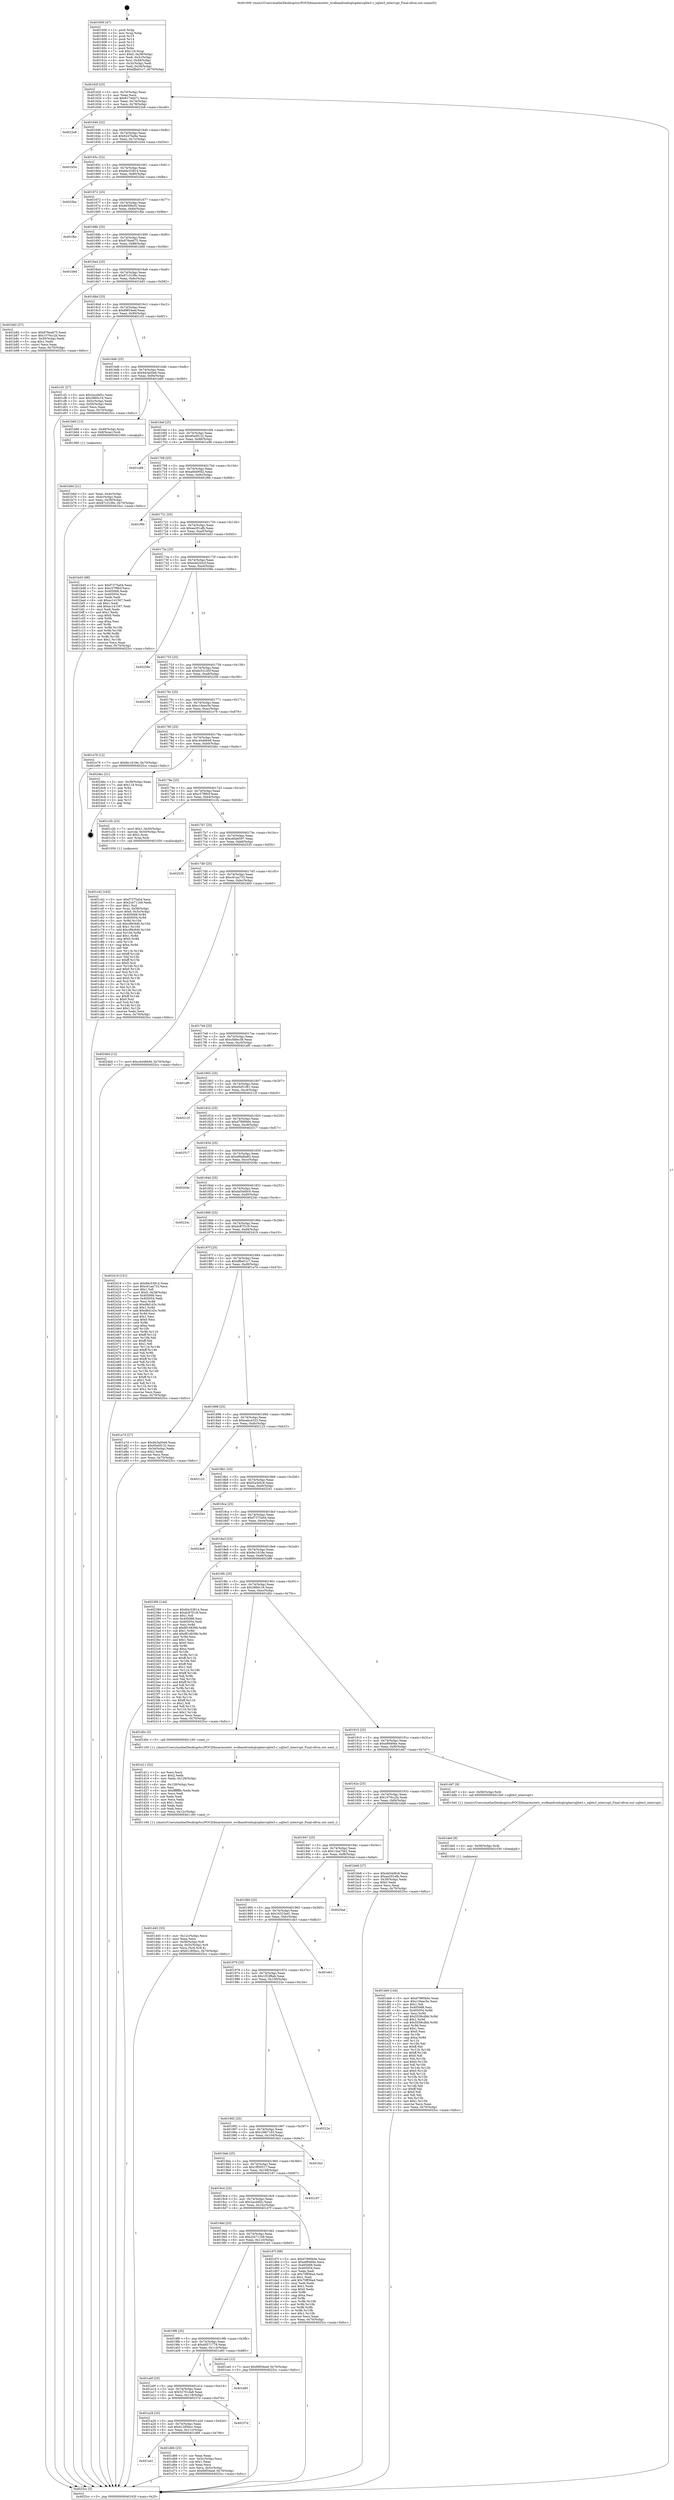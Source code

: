 digraph "0x401600" {
  label = "0x401600 (/mnt/c/Users/mathe/Desktop/tcc/POCII/binaries/extr_wcdbandroidsqlciphersqlite3.c_sqlite3_interrupt_Final-ollvm.out::main(0))"
  labelloc = "t"
  node[shape=record]

  Entry [label="",width=0.3,height=0.3,shape=circle,fillcolor=black,style=filled]
  "0x40162f" [label="{
     0x40162f [23]\l
     | [instrs]\l
     &nbsp;&nbsp;0x40162f \<+3\>: mov -0x70(%rbp),%eax\l
     &nbsp;&nbsp;0x401632 \<+2\>: mov %eax,%ecx\l
     &nbsp;&nbsp;0x401634 \<+6\>: sub $0x8174dd71,%ecx\l
     &nbsp;&nbsp;0x40163a \<+3\>: mov %eax,-0x74(%rbp)\l
     &nbsp;&nbsp;0x40163d \<+3\>: mov %ecx,-0x78(%rbp)\l
     &nbsp;&nbsp;0x401640 \<+6\>: je 00000000004022e8 \<main+0xce8\>\l
  }"]
  "0x4022e8" [label="{
     0x4022e8\l
  }", style=dashed]
  "0x401646" [label="{
     0x401646 [22]\l
     | [instrs]\l
     &nbsp;&nbsp;0x401646 \<+5\>: jmp 000000000040164b \<main+0x4b\>\l
     &nbsp;&nbsp;0x40164b \<+3\>: mov -0x74(%rbp),%eax\l
     &nbsp;&nbsp;0x40164e \<+5\>: sub $0x8247be6e,%eax\l
     &nbsp;&nbsp;0x401653 \<+3\>: mov %eax,-0x7c(%rbp)\l
     &nbsp;&nbsp;0x401656 \<+6\>: je 0000000000401b54 \<main+0x554\>\l
  }"]
  Exit [label="",width=0.3,height=0.3,shape=circle,fillcolor=black,style=filled,peripheries=2]
  "0x401b54" [label="{
     0x401b54\l
  }", style=dashed]
  "0x40165c" [label="{
     0x40165c [22]\l
     | [instrs]\l
     &nbsp;&nbsp;0x40165c \<+5\>: jmp 0000000000401661 \<main+0x61\>\l
     &nbsp;&nbsp;0x401661 \<+3\>: mov -0x74(%rbp),%eax\l
     &nbsp;&nbsp;0x401664 \<+5\>: sub $0x84c53814,%eax\l
     &nbsp;&nbsp;0x401669 \<+3\>: mov %eax,-0x80(%rbp)\l
     &nbsp;&nbsp;0x40166c \<+6\>: je 00000000004025be \<main+0xfbe\>\l
  }"]
  "0x401de9" [label="{
     0x401de9 [144]\l
     | [instrs]\l
     &nbsp;&nbsp;0x401de9 \<+5\>: mov $0xd7890b0e,%eax\l
     &nbsp;&nbsp;0x401dee \<+5\>: mov $0xc19eec5e,%ecx\l
     &nbsp;&nbsp;0x401df3 \<+2\>: mov $0x1,%dl\l
     &nbsp;&nbsp;0x401df5 \<+7\>: mov 0x405068,%esi\l
     &nbsp;&nbsp;0x401dfc \<+8\>: mov 0x405054,%r8d\l
     &nbsp;&nbsp;0x401e04 \<+3\>: mov %esi,%r9d\l
     &nbsp;&nbsp;0x401e07 \<+7\>: add $0x5558cdbb,%r9d\l
     &nbsp;&nbsp;0x401e0e \<+4\>: sub $0x1,%r9d\l
     &nbsp;&nbsp;0x401e12 \<+7\>: sub $0x5558cdbb,%r9d\l
     &nbsp;&nbsp;0x401e19 \<+4\>: imul %r9d,%esi\l
     &nbsp;&nbsp;0x401e1d \<+3\>: and $0x1,%esi\l
     &nbsp;&nbsp;0x401e20 \<+3\>: cmp $0x0,%esi\l
     &nbsp;&nbsp;0x401e23 \<+4\>: sete %r10b\l
     &nbsp;&nbsp;0x401e27 \<+4\>: cmp $0xa,%r8d\l
     &nbsp;&nbsp;0x401e2b \<+4\>: setl %r11b\l
     &nbsp;&nbsp;0x401e2f \<+3\>: mov %r10b,%bl\l
     &nbsp;&nbsp;0x401e32 \<+3\>: xor $0xff,%bl\l
     &nbsp;&nbsp;0x401e35 \<+3\>: mov %r11b,%r14b\l
     &nbsp;&nbsp;0x401e38 \<+4\>: xor $0xff,%r14b\l
     &nbsp;&nbsp;0x401e3c \<+3\>: xor $0x0,%dl\l
     &nbsp;&nbsp;0x401e3f \<+3\>: mov %bl,%r15b\l
     &nbsp;&nbsp;0x401e42 \<+4\>: and $0x0,%r15b\l
     &nbsp;&nbsp;0x401e46 \<+3\>: and %dl,%r10b\l
     &nbsp;&nbsp;0x401e49 \<+3\>: mov %r14b,%r12b\l
     &nbsp;&nbsp;0x401e4c \<+4\>: and $0x0,%r12b\l
     &nbsp;&nbsp;0x401e50 \<+3\>: and %dl,%r11b\l
     &nbsp;&nbsp;0x401e53 \<+3\>: or %r10b,%r15b\l
     &nbsp;&nbsp;0x401e56 \<+3\>: or %r11b,%r12b\l
     &nbsp;&nbsp;0x401e59 \<+3\>: xor %r12b,%r15b\l
     &nbsp;&nbsp;0x401e5c \<+3\>: or %r14b,%bl\l
     &nbsp;&nbsp;0x401e5f \<+3\>: xor $0xff,%bl\l
     &nbsp;&nbsp;0x401e62 \<+3\>: or $0x0,%dl\l
     &nbsp;&nbsp;0x401e65 \<+2\>: and %dl,%bl\l
     &nbsp;&nbsp;0x401e67 \<+3\>: or %bl,%r15b\l
     &nbsp;&nbsp;0x401e6a \<+4\>: test $0x1,%r15b\l
     &nbsp;&nbsp;0x401e6e \<+3\>: cmovne %ecx,%eax\l
     &nbsp;&nbsp;0x401e71 \<+3\>: mov %eax,-0x70(%rbp)\l
     &nbsp;&nbsp;0x401e74 \<+5\>: jmp 00000000004025cc \<main+0xfcc\>\l
  }"]
  "0x4025be" [label="{
     0x4025be\l
  }", style=dashed]
  "0x401672" [label="{
     0x401672 [25]\l
     | [instrs]\l
     &nbsp;&nbsp;0x401672 \<+5\>: jmp 0000000000401677 \<main+0x77\>\l
     &nbsp;&nbsp;0x401677 \<+3\>: mov -0x74(%rbp),%eax\l
     &nbsp;&nbsp;0x40167a \<+5\>: sub $0x8659bcf2,%eax\l
     &nbsp;&nbsp;0x40167f \<+6\>: mov %eax,-0x84(%rbp)\l
     &nbsp;&nbsp;0x401685 \<+6\>: je 0000000000401fbe \<main+0x9be\>\l
  }"]
  "0x401de0" [label="{
     0x401de0 [9]\l
     | [instrs]\l
     &nbsp;&nbsp;0x401de0 \<+4\>: mov -0x58(%rbp),%rdi\l
     &nbsp;&nbsp;0x401de4 \<+5\>: call 0000000000401030 \<free@plt\>\l
     | [calls]\l
     &nbsp;&nbsp;0x401030 \{1\} (unknown)\l
  }"]
  "0x401fbe" [label="{
     0x401fbe\l
  }", style=dashed]
  "0x40168b" [label="{
     0x40168b [25]\l
     | [instrs]\l
     &nbsp;&nbsp;0x40168b \<+5\>: jmp 0000000000401690 \<main+0x90\>\l
     &nbsp;&nbsp;0x401690 \<+3\>: mov -0x74(%rbp),%eax\l
     &nbsp;&nbsp;0x401693 \<+5\>: sub $0x876ea675,%eax\l
     &nbsp;&nbsp;0x401698 \<+6\>: mov %eax,-0x88(%rbp)\l
     &nbsp;&nbsp;0x40169e \<+6\>: je 0000000000401b9d \<main+0x59d\>\l
  }"]
  "0x401a41" [label="{
     0x401a41\l
  }", style=dashed]
  "0x401b9d" [label="{
     0x401b9d\l
  }", style=dashed]
  "0x4016a4" [label="{
     0x4016a4 [25]\l
     | [instrs]\l
     &nbsp;&nbsp;0x4016a4 \<+5\>: jmp 00000000004016a9 \<main+0xa9\>\l
     &nbsp;&nbsp;0x4016a9 \<+3\>: mov -0x74(%rbp),%eax\l
     &nbsp;&nbsp;0x4016ac \<+5\>: sub $0x87c3109c,%eax\l
     &nbsp;&nbsp;0x4016b1 \<+6\>: mov %eax,-0x8c(%rbp)\l
     &nbsp;&nbsp;0x4016b7 \<+6\>: je 0000000000401b82 \<main+0x582\>\l
  }"]
  "0x401d66" [label="{
     0x401d66 [25]\l
     | [instrs]\l
     &nbsp;&nbsp;0x401d66 \<+2\>: xor %eax,%eax\l
     &nbsp;&nbsp;0x401d68 \<+3\>: mov -0x5c(%rbp),%ecx\l
     &nbsp;&nbsp;0x401d6b \<+3\>: sub $0x1,%eax\l
     &nbsp;&nbsp;0x401d6e \<+2\>: sub %eax,%ecx\l
     &nbsp;&nbsp;0x401d70 \<+3\>: mov %ecx,-0x5c(%rbp)\l
     &nbsp;&nbsp;0x401d73 \<+7\>: movl $0x89f34eef,-0x70(%rbp)\l
     &nbsp;&nbsp;0x401d7a \<+5\>: jmp 00000000004025cc \<main+0xfcc\>\l
  }"]
  "0x401b82" [label="{
     0x401b82 [27]\l
     | [instrs]\l
     &nbsp;&nbsp;0x401b82 \<+5\>: mov $0x876ea675,%eax\l
     &nbsp;&nbsp;0x401b87 \<+5\>: mov $0x1076cc2b,%ecx\l
     &nbsp;&nbsp;0x401b8c \<+3\>: mov -0x30(%rbp),%edx\l
     &nbsp;&nbsp;0x401b8f \<+3\>: cmp $0x1,%edx\l
     &nbsp;&nbsp;0x401b92 \<+3\>: cmovl %ecx,%eax\l
     &nbsp;&nbsp;0x401b95 \<+3\>: mov %eax,-0x70(%rbp)\l
     &nbsp;&nbsp;0x401b98 \<+5\>: jmp 00000000004025cc \<main+0xfcc\>\l
  }"]
  "0x4016bd" [label="{
     0x4016bd [25]\l
     | [instrs]\l
     &nbsp;&nbsp;0x4016bd \<+5\>: jmp 00000000004016c2 \<main+0xc2\>\l
     &nbsp;&nbsp;0x4016c2 \<+3\>: mov -0x74(%rbp),%eax\l
     &nbsp;&nbsp;0x4016c5 \<+5\>: sub $0x89f34eef,%eax\l
     &nbsp;&nbsp;0x4016ca \<+6\>: mov %eax,-0x90(%rbp)\l
     &nbsp;&nbsp;0x4016d0 \<+6\>: je 0000000000401cf1 \<main+0x6f1\>\l
  }"]
  "0x401a28" [label="{
     0x401a28 [25]\l
     | [instrs]\l
     &nbsp;&nbsp;0x401a28 \<+5\>: jmp 0000000000401a2d \<main+0x42d\>\l
     &nbsp;&nbsp;0x401a2d \<+3\>: mov -0x74(%rbp),%eax\l
     &nbsp;&nbsp;0x401a30 \<+5\>: sub $0x61285bcc,%eax\l
     &nbsp;&nbsp;0x401a35 \<+6\>: mov %eax,-0x11c(%rbp)\l
     &nbsp;&nbsp;0x401a3b \<+6\>: je 0000000000401d66 \<main+0x766\>\l
  }"]
  "0x401cf1" [label="{
     0x401cf1 [27]\l
     | [instrs]\l
     &nbsp;&nbsp;0x401cf1 \<+5\>: mov $0x2acd4f2c,%eax\l
     &nbsp;&nbsp;0x401cf6 \<+5\>: mov $0x3860c16,%ecx\l
     &nbsp;&nbsp;0x401cfb \<+3\>: mov -0x5c(%rbp),%edx\l
     &nbsp;&nbsp;0x401cfe \<+3\>: cmp -0x50(%rbp),%edx\l
     &nbsp;&nbsp;0x401d01 \<+3\>: cmovl %ecx,%eax\l
     &nbsp;&nbsp;0x401d04 \<+3\>: mov %eax,-0x70(%rbp)\l
     &nbsp;&nbsp;0x401d07 \<+5\>: jmp 00000000004025cc \<main+0xfcc\>\l
  }"]
  "0x4016d6" [label="{
     0x4016d6 [25]\l
     | [instrs]\l
     &nbsp;&nbsp;0x4016d6 \<+5\>: jmp 00000000004016db \<main+0xdb\>\l
     &nbsp;&nbsp;0x4016db \<+3\>: mov -0x74(%rbp),%eax\l
     &nbsp;&nbsp;0x4016de \<+5\>: sub $0x943a00e8,%eax\l
     &nbsp;&nbsp;0x4016e3 \<+6\>: mov %eax,-0x94(%rbp)\l
     &nbsp;&nbsp;0x4016e9 \<+6\>: je 0000000000401b60 \<main+0x560\>\l
  }"]
  "0x40237d" [label="{
     0x40237d\l
  }", style=dashed]
  "0x401b60" [label="{
     0x401b60 [13]\l
     | [instrs]\l
     &nbsp;&nbsp;0x401b60 \<+4\>: mov -0x48(%rbp),%rax\l
     &nbsp;&nbsp;0x401b64 \<+4\>: mov 0x8(%rax),%rdi\l
     &nbsp;&nbsp;0x401b68 \<+5\>: call 0000000000401060 \<atoi@plt\>\l
     | [calls]\l
     &nbsp;&nbsp;0x401060 \{1\} (unknown)\l
  }"]
  "0x4016ef" [label="{
     0x4016ef [25]\l
     | [instrs]\l
     &nbsp;&nbsp;0x4016ef \<+5\>: jmp 00000000004016f4 \<main+0xf4\>\l
     &nbsp;&nbsp;0x4016f4 \<+3\>: mov -0x74(%rbp),%eax\l
     &nbsp;&nbsp;0x4016f7 \<+5\>: sub $0x95e0f132,%eax\l
     &nbsp;&nbsp;0x4016fc \<+6\>: mov %eax,-0x98(%rbp)\l
     &nbsp;&nbsp;0x401702 \<+6\>: je 0000000000401a98 \<main+0x498\>\l
  }"]
  "0x401a0f" [label="{
     0x401a0f [25]\l
     | [instrs]\l
     &nbsp;&nbsp;0x401a0f \<+5\>: jmp 0000000000401a14 \<main+0x414\>\l
     &nbsp;&nbsp;0x401a14 \<+3\>: mov -0x74(%rbp),%eax\l
     &nbsp;&nbsp;0x401a17 \<+5\>: sub $0x52701da8,%eax\l
     &nbsp;&nbsp;0x401a1c \<+6\>: mov %eax,-0x118(%rbp)\l
     &nbsp;&nbsp;0x401a22 \<+6\>: je 000000000040237d \<main+0xd7d\>\l
  }"]
  "0x401a98" [label="{
     0x401a98\l
  }", style=dashed]
  "0x401708" [label="{
     0x401708 [25]\l
     | [instrs]\l
     &nbsp;&nbsp;0x401708 \<+5\>: jmp 000000000040170d \<main+0x10d\>\l
     &nbsp;&nbsp;0x40170d \<+3\>: mov -0x74(%rbp),%eax\l
     &nbsp;&nbsp;0x401710 \<+5\>: sub $0xa9d495f2,%eax\l
     &nbsp;&nbsp;0x401715 \<+6\>: mov %eax,-0x9c(%rbp)\l
     &nbsp;&nbsp;0x40171b \<+6\>: je 0000000000401f0b \<main+0x90b\>\l
  }"]
  "0x401e85" [label="{
     0x401e85\l
  }", style=dashed]
  "0x401f0b" [label="{
     0x401f0b\l
  }", style=dashed]
  "0x401721" [label="{
     0x401721 [25]\l
     | [instrs]\l
     &nbsp;&nbsp;0x401721 \<+5\>: jmp 0000000000401726 \<main+0x126\>\l
     &nbsp;&nbsp;0x401726 \<+3\>: mov -0x74(%rbp),%eax\l
     &nbsp;&nbsp;0x401729 \<+5\>: sub $0xaa291afb,%eax\l
     &nbsp;&nbsp;0x40172e \<+6\>: mov %eax,-0xa0(%rbp)\l
     &nbsp;&nbsp;0x401734 \<+6\>: je 0000000000401bd3 \<main+0x5d3\>\l
  }"]
  "0x401d45" [label="{
     0x401d45 [33]\l
     | [instrs]\l
     &nbsp;&nbsp;0x401d45 \<+6\>: mov -0x12c(%rbp),%ecx\l
     &nbsp;&nbsp;0x401d4b \<+3\>: imul %eax,%ecx\l
     &nbsp;&nbsp;0x401d4e \<+4\>: mov -0x58(%rbp),%r8\l
     &nbsp;&nbsp;0x401d52 \<+4\>: movslq -0x5c(%rbp),%r9\l
     &nbsp;&nbsp;0x401d56 \<+4\>: mov %ecx,(%r8,%r9,4)\l
     &nbsp;&nbsp;0x401d5a \<+7\>: movl $0x61285bcc,-0x70(%rbp)\l
     &nbsp;&nbsp;0x401d61 \<+5\>: jmp 00000000004025cc \<main+0xfcc\>\l
  }"]
  "0x401bd3" [label="{
     0x401bd3 [88]\l
     | [instrs]\l
     &nbsp;&nbsp;0x401bd3 \<+5\>: mov $0xf7375a04,%eax\l
     &nbsp;&nbsp;0x401bd8 \<+5\>: mov $0xc57f9fcf,%ecx\l
     &nbsp;&nbsp;0x401bdd \<+7\>: mov 0x405068,%edx\l
     &nbsp;&nbsp;0x401be4 \<+7\>: mov 0x405054,%esi\l
     &nbsp;&nbsp;0x401beb \<+2\>: mov %edx,%edi\l
     &nbsp;&nbsp;0x401bed \<+6\>: sub $0xec141567,%edi\l
     &nbsp;&nbsp;0x401bf3 \<+3\>: sub $0x1,%edi\l
     &nbsp;&nbsp;0x401bf6 \<+6\>: add $0xec141567,%edi\l
     &nbsp;&nbsp;0x401bfc \<+3\>: imul %edi,%edx\l
     &nbsp;&nbsp;0x401bff \<+3\>: and $0x1,%edx\l
     &nbsp;&nbsp;0x401c02 \<+3\>: cmp $0x0,%edx\l
     &nbsp;&nbsp;0x401c05 \<+4\>: sete %r8b\l
     &nbsp;&nbsp;0x401c09 \<+3\>: cmp $0xa,%esi\l
     &nbsp;&nbsp;0x401c0c \<+4\>: setl %r9b\l
     &nbsp;&nbsp;0x401c10 \<+3\>: mov %r8b,%r10b\l
     &nbsp;&nbsp;0x401c13 \<+3\>: and %r9b,%r10b\l
     &nbsp;&nbsp;0x401c16 \<+3\>: xor %r9b,%r8b\l
     &nbsp;&nbsp;0x401c19 \<+3\>: or %r8b,%r10b\l
     &nbsp;&nbsp;0x401c1c \<+4\>: test $0x1,%r10b\l
     &nbsp;&nbsp;0x401c20 \<+3\>: cmovne %ecx,%eax\l
     &nbsp;&nbsp;0x401c23 \<+3\>: mov %eax,-0x70(%rbp)\l
     &nbsp;&nbsp;0x401c26 \<+5\>: jmp 00000000004025cc \<main+0xfcc\>\l
  }"]
  "0x40173a" [label="{
     0x40173a [25]\l
     | [instrs]\l
     &nbsp;&nbsp;0x40173a \<+5\>: jmp 000000000040173f \<main+0x13f\>\l
     &nbsp;&nbsp;0x40173f \<+3\>: mov -0x74(%rbp),%eax\l
     &nbsp;&nbsp;0x401742 \<+5\>: sub $0xb4d2d2cf,%eax\l
     &nbsp;&nbsp;0x401747 \<+6\>: mov %eax,-0xa4(%rbp)\l
     &nbsp;&nbsp;0x40174d \<+6\>: je 000000000040258e \<main+0xf8e\>\l
  }"]
  "0x401d11" [label="{
     0x401d11 [52]\l
     | [instrs]\l
     &nbsp;&nbsp;0x401d11 \<+2\>: xor %ecx,%ecx\l
     &nbsp;&nbsp;0x401d13 \<+5\>: mov $0x2,%edx\l
     &nbsp;&nbsp;0x401d18 \<+6\>: mov %edx,-0x128(%rbp)\l
     &nbsp;&nbsp;0x401d1e \<+1\>: cltd\l
     &nbsp;&nbsp;0x401d1f \<+6\>: mov -0x128(%rbp),%esi\l
     &nbsp;&nbsp;0x401d25 \<+2\>: idiv %esi\l
     &nbsp;&nbsp;0x401d27 \<+6\>: imul $0xfffffffe,%edx,%edx\l
     &nbsp;&nbsp;0x401d2d \<+2\>: mov %ecx,%edi\l
     &nbsp;&nbsp;0x401d2f \<+2\>: sub %edx,%edi\l
     &nbsp;&nbsp;0x401d31 \<+2\>: mov %ecx,%edx\l
     &nbsp;&nbsp;0x401d33 \<+3\>: sub $0x1,%edx\l
     &nbsp;&nbsp;0x401d36 \<+2\>: add %edx,%edi\l
     &nbsp;&nbsp;0x401d38 \<+2\>: sub %edi,%ecx\l
     &nbsp;&nbsp;0x401d3a \<+6\>: mov %ecx,-0x12c(%rbp)\l
     &nbsp;&nbsp;0x401d40 \<+5\>: call 0000000000401160 \<next_i\>\l
     | [calls]\l
     &nbsp;&nbsp;0x401160 \{1\} (/mnt/c/Users/mathe/Desktop/tcc/POCII/binaries/extr_wcdbandroidsqlciphersqlite3.c_sqlite3_interrupt_Final-ollvm.out::next_i)\l
  }"]
  "0x40258e" [label="{
     0x40258e\l
  }", style=dashed]
  "0x401753" [label="{
     0x401753 [25]\l
     | [instrs]\l
     &nbsp;&nbsp;0x401753 \<+5\>: jmp 0000000000401758 \<main+0x158\>\l
     &nbsp;&nbsp;0x401758 \<+3\>: mov -0x74(%rbp),%eax\l
     &nbsp;&nbsp;0x40175b \<+5\>: sub $0xbc53145f,%eax\l
     &nbsp;&nbsp;0x401760 \<+6\>: mov %eax,-0xa8(%rbp)\l
     &nbsp;&nbsp;0x401766 \<+6\>: je 0000000000402258 \<main+0xc58\>\l
  }"]
  "0x4019f6" [label="{
     0x4019f6 [25]\l
     | [instrs]\l
     &nbsp;&nbsp;0x4019f6 \<+5\>: jmp 00000000004019fb \<main+0x3fb\>\l
     &nbsp;&nbsp;0x4019fb \<+3\>: mov -0x74(%rbp),%eax\l
     &nbsp;&nbsp;0x4019fe \<+5\>: sub $0x49571778,%eax\l
     &nbsp;&nbsp;0x401a03 \<+6\>: mov %eax,-0x114(%rbp)\l
     &nbsp;&nbsp;0x401a09 \<+6\>: je 0000000000401e85 \<main+0x885\>\l
  }"]
  "0x402258" [label="{
     0x402258\l
  }", style=dashed]
  "0x40176c" [label="{
     0x40176c [25]\l
     | [instrs]\l
     &nbsp;&nbsp;0x40176c \<+5\>: jmp 0000000000401771 \<main+0x171\>\l
     &nbsp;&nbsp;0x401771 \<+3\>: mov -0x74(%rbp),%eax\l
     &nbsp;&nbsp;0x401774 \<+5\>: sub $0xc19eec5e,%eax\l
     &nbsp;&nbsp;0x401779 \<+6\>: mov %eax,-0xac(%rbp)\l
     &nbsp;&nbsp;0x40177f \<+6\>: je 0000000000401e79 \<main+0x879\>\l
  }"]
  "0x401ce5" [label="{
     0x401ce5 [12]\l
     | [instrs]\l
     &nbsp;&nbsp;0x401ce5 \<+7\>: movl $0x89f34eef,-0x70(%rbp)\l
     &nbsp;&nbsp;0x401cec \<+5\>: jmp 00000000004025cc \<main+0xfcc\>\l
  }"]
  "0x401e79" [label="{
     0x401e79 [12]\l
     | [instrs]\l
     &nbsp;&nbsp;0x401e79 \<+7\>: movl $0xfec1618e,-0x70(%rbp)\l
     &nbsp;&nbsp;0x401e80 \<+5\>: jmp 00000000004025cc \<main+0xfcc\>\l
  }"]
  "0x401785" [label="{
     0x401785 [25]\l
     | [instrs]\l
     &nbsp;&nbsp;0x401785 \<+5\>: jmp 000000000040178a \<main+0x18a\>\l
     &nbsp;&nbsp;0x40178a \<+3\>: mov -0x74(%rbp),%eax\l
     &nbsp;&nbsp;0x40178d \<+5\>: sub $0xc4446646,%eax\l
     &nbsp;&nbsp;0x401792 \<+6\>: mov %eax,-0xb0(%rbp)\l
     &nbsp;&nbsp;0x401798 \<+6\>: je 00000000004024bc \<main+0xebc\>\l
  }"]
  "0x4019dd" [label="{
     0x4019dd [25]\l
     | [instrs]\l
     &nbsp;&nbsp;0x4019dd \<+5\>: jmp 00000000004019e2 \<main+0x3e2\>\l
     &nbsp;&nbsp;0x4019e2 \<+3\>: mov -0x74(%rbp),%eax\l
     &nbsp;&nbsp;0x4019e5 \<+5\>: sub $0x2cb711b9,%eax\l
     &nbsp;&nbsp;0x4019ea \<+6\>: mov %eax,-0x110(%rbp)\l
     &nbsp;&nbsp;0x4019f0 \<+6\>: je 0000000000401ce5 \<main+0x6e5\>\l
  }"]
  "0x4024bc" [label="{
     0x4024bc [21]\l
     | [instrs]\l
     &nbsp;&nbsp;0x4024bc \<+3\>: mov -0x38(%rbp),%eax\l
     &nbsp;&nbsp;0x4024bf \<+7\>: add $0x118,%rsp\l
     &nbsp;&nbsp;0x4024c6 \<+1\>: pop %rbx\l
     &nbsp;&nbsp;0x4024c7 \<+2\>: pop %r12\l
     &nbsp;&nbsp;0x4024c9 \<+2\>: pop %r13\l
     &nbsp;&nbsp;0x4024cb \<+2\>: pop %r14\l
     &nbsp;&nbsp;0x4024cd \<+2\>: pop %r15\l
     &nbsp;&nbsp;0x4024cf \<+1\>: pop %rbp\l
     &nbsp;&nbsp;0x4024d0 \<+1\>: ret\l
  }"]
  "0x40179e" [label="{
     0x40179e [25]\l
     | [instrs]\l
     &nbsp;&nbsp;0x40179e \<+5\>: jmp 00000000004017a3 \<main+0x1a3\>\l
     &nbsp;&nbsp;0x4017a3 \<+3\>: mov -0x74(%rbp),%eax\l
     &nbsp;&nbsp;0x4017a6 \<+5\>: sub $0xc57f9fcf,%eax\l
     &nbsp;&nbsp;0x4017ab \<+6\>: mov %eax,-0xb4(%rbp)\l
     &nbsp;&nbsp;0x4017b1 \<+6\>: je 0000000000401c2b \<main+0x62b\>\l
  }"]
  "0x401d7f" [label="{
     0x401d7f [88]\l
     | [instrs]\l
     &nbsp;&nbsp;0x401d7f \<+5\>: mov $0xd7890b0e,%eax\l
     &nbsp;&nbsp;0x401d84 \<+5\>: mov $0xe89466e,%ecx\l
     &nbsp;&nbsp;0x401d89 \<+7\>: mov 0x405068,%edx\l
     &nbsp;&nbsp;0x401d90 \<+7\>: mov 0x405054,%esi\l
     &nbsp;&nbsp;0x401d97 \<+2\>: mov %edx,%edi\l
     &nbsp;&nbsp;0x401d99 \<+6\>: sub $0x70ff36a4,%edi\l
     &nbsp;&nbsp;0x401d9f \<+3\>: sub $0x1,%edi\l
     &nbsp;&nbsp;0x401da2 \<+6\>: add $0x70ff36a4,%edi\l
     &nbsp;&nbsp;0x401da8 \<+3\>: imul %edi,%edx\l
     &nbsp;&nbsp;0x401dab \<+3\>: and $0x1,%edx\l
     &nbsp;&nbsp;0x401dae \<+3\>: cmp $0x0,%edx\l
     &nbsp;&nbsp;0x401db1 \<+4\>: sete %r8b\l
     &nbsp;&nbsp;0x401db5 \<+3\>: cmp $0xa,%esi\l
     &nbsp;&nbsp;0x401db8 \<+4\>: setl %r9b\l
     &nbsp;&nbsp;0x401dbc \<+3\>: mov %r8b,%r10b\l
     &nbsp;&nbsp;0x401dbf \<+3\>: and %r9b,%r10b\l
     &nbsp;&nbsp;0x401dc2 \<+3\>: xor %r9b,%r8b\l
     &nbsp;&nbsp;0x401dc5 \<+3\>: or %r8b,%r10b\l
     &nbsp;&nbsp;0x401dc8 \<+4\>: test $0x1,%r10b\l
     &nbsp;&nbsp;0x401dcc \<+3\>: cmovne %ecx,%eax\l
     &nbsp;&nbsp;0x401dcf \<+3\>: mov %eax,-0x70(%rbp)\l
     &nbsp;&nbsp;0x401dd2 \<+5\>: jmp 00000000004025cc \<main+0xfcc\>\l
  }"]
  "0x401c2b" [label="{
     0x401c2b [23]\l
     | [instrs]\l
     &nbsp;&nbsp;0x401c2b \<+7\>: movl $0x1,-0x50(%rbp)\l
     &nbsp;&nbsp;0x401c32 \<+4\>: movslq -0x50(%rbp),%rax\l
     &nbsp;&nbsp;0x401c36 \<+4\>: shl $0x2,%rax\l
     &nbsp;&nbsp;0x401c3a \<+3\>: mov %rax,%rdi\l
     &nbsp;&nbsp;0x401c3d \<+5\>: call 0000000000401050 \<malloc@plt\>\l
     | [calls]\l
     &nbsp;&nbsp;0x401050 \{1\} (unknown)\l
  }"]
  "0x4017b7" [label="{
     0x4017b7 [25]\l
     | [instrs]\l
     &nbsp;&nbsp;0x4017b7 \<+5\>: jmp 00000000004017bc \<main+0x1bc\>\l
     &nbsp;&nbsp;0x4017bc \<+3\>: mov -0x74(%rbp),%eax\l
     &nbsp;&nbsp;0x4017bf \<+5\>: sub $0xc60a6597,%eax\l
     &nbsp;&nbsp;0x4017c4 \<+6\>: mov %eax,-0xb8(%rbp)\l
     &nbsp;&nbsp;0x4017ca \<+6\>: je 0000000000402535 \<main+0xf35\>\l
  }"]
  "0x4019c4" [label="{
     0x4019c4 [25]\l
     | [instrs]\l
     &nbsp;&nbsp;0x4019c4 \<+5\>: jmp 00000000004019c9 \<main+0x3c9\>\l
     &nbsp;&nbsp;0x4019c9 \<+3\>: mov -0x74(%rbp),%eax\l
     &nbsp;&nbsp;0x4019cc \<+5\>: sub $0x2acd4f2c,%eax\l
     &nbsp;&nbsp;0x4019d1 \<+6\>: mov %eax,-0x10c(%rbp)\l
     &nbsp;&nbsp;0x4019d7 \<+6\>: je 0000000000401d7f \<main+0x77f\>\l
  }"]
  "0x402535" [label="{
     0x402535\l
  }", style=dashed]
  "0x4017d0" [label="{
     0x4017d0 [25]\l
     | [instrs]\l
     &nbsp;&nbsp;0x4017d0 \<+5\>: jmp 00000000004017d5 \<main+0x1d5\>\l
     &nbsp;&nbsp;0x4017d5 \<+3\>: mov -0x74(%rbp),%eax\l
     &nbsp;&nbsp;0x4017d8 \<+5\>: sub $0xc61aa733,%eax\l
     &nbsp;&nbsp;0x4017dd \<+6\>: mov %eax,-0xbc(%rbp)\l
     &nbsp;&nbsp;0x4017e3 \<+6\>: je 00000000004024b0 \<main+0xeb0\>\l
  }"]
  "0x402187" [label="{
     0x402187\l
  }", style=dashed]
  "0x4024b0" [label="{
     0x4024b0 [12]\l
     | [instrs]\l
     &nbsp;&nbsp;0x4024b0 \<+7\>: movl $0xc4446646,-0x70(%rbp)\l
     &nbsp;&nbsp;0x4024b7 \<+5\>: jmp 00000000004025cc \<main+0xfcc\>\l
  }"]
  "0x4017e9" [label="{
     0x4017e9 [25]\l
     | [instrs]\l
     &nbsp;&nbsp;0x4017e9 \<+5\>: jmp 00000000004017ee \<main+0x1ee\>\l
     &nbsp;&nbsp;0x4017ee \<+3\>: mov -0x74(%rbp),%eax\l
     &nbsp;&nbsp;0x4017f1 \<+5\>: sub $0xcf48ec38,%eax\l
     &nbsp;&nbsp;0x4017f6 \<+6\>: mov %eax,-0xc0(%rbp)\l
     &nbsp;&nbsp;0x4017fc \<+6\>: je 0000000000401af0 \<main+0x4f0\>\l
  }"]
  "0x4019ab" [label="{
     0x4019ab [25]\l
     | [instrs]\l
     &nbsp;&nbsp;0x4019ab \<+5\>: jmp 00000000004019b0 \<main+0x3b0\>\l
     &nbsp;&nbsp;0x4019b0 \<+3\>: mov -0x74(%rbp),%eax\l
     &nbsp;&nbsp;0x4019b3 \<+5\>: sub $0x1ff30517,%eax\l
     &nbsp;&nbsp;0x4019b8 \<+6\>: mov %eax,-0x108(%rbp)\l
     &nbsp;&nbsp;0x4019be \<+6\>: je 0000000000402187 \<main+0xb87\>\l
  }"]
  "0x401af0" [label="{
     0x401af0\l
  }", style=dashed]
  "0x401802" [label="{
     0x401802 [25]\l
     | [instrs]\l
     &nbsp;&nbsp;0x401802 \<+5\>: jmp 0000000000401807 \<main+0x207\>\l
     &nbsp;&nbsp;0x401807 \<+3\>: mov -0x74(%rbp),%eax\l
     &nbsp;&nbsp;0x40180a \<+5\>: sub $0xd5d51f81,%eax\l
     &nbsp;&nbsp;0x40180f \<+6\>: mov %eax,-0xc4(%rbp)\l
     &nbsp;&nbsp;0x401815 \<+6\>: je 000000000040212f \<main+0xb2f\>\l
  }"]
  "0x401fa3" [label="{
     0x401fa3\l
  }", style=dashed]
  "0x40212f" [label="{
     0x40212f\l
  }", style=dashed]
  "0x40181b" [label="{
     0x40181b [25]\l
     | [instrs]\l
     &nbsp;&nbsp;0x40181b \<+5\>: jmp 0000000000401820 \<main+0x220\>\l
     &nbsp;&nbsp;0x401820 \<+3\>: mov -0x74(%rbp),%eax\l
     &nbsp;&nbsp;0x401823 \<+5\>: sub $0xd7890b0e,%eax\l
     &nbsp;&nbsp;0x401828 \<+6\>: mov %eax,-0xc8(%rbp)\l
     &nbsp;&nbsp;0x40182e \<+6\>: je 0000000000402517 \<main+0xf17\>\l
  }"]
  "0x401992" [label="{
     0x401992 [25]\l
     | [instrs]\l
     &nbsp;&nbsp;0x401992 \<+5\>: jmp 0000000000401997 \<main+0x397\>\l
     &nbsp;&nbsp;0x401997 \<+3\>: mov -0x74(%rbp),%eax\l
     &nbsp;&nbsp;0x40199a \<+5\>: sub $0x1fd67163,%eax\l
     &nbsp;&nbsp;0x40199f \<+6\>: mov %eax,-0x104(%rbp)\l
     &nbsp;&nbsp;0x4019a5 \<+6\>: je 0000000000401fa3 \<main+0x9a3\>\l
  }"]
  "0x402517" [label="{
     0x402517\l
  }", style=dashed]
  "0x401834" [label="{
     0x401834 [25]\l
     | [instrs]\l
     &nbsp;&nbsp;0x401834 \<+5\>: jmp 0000000000401839 \<main+0x239\>\l
     &nbsp;&nbsp;0x401839 \<+3\>: mov -0x74(%rbp),%eax\l
     &nbsp;&nbsp;0x40183c \<+5\>: sub $0xd94dbe83,%eax\l
     &nbsp;&nbsp;0x401841 \<+6\>: mov %eax,-0xcc(%rbp)\l
     &nbsp;&nbsp;0x401847 \<+6\>: je 000000000040204e \<main+0xa4e\>\l
  }"]
  "0x40222e" [label="{
     0x40222e\l
  }", style=dashed]
  "0x40204e" [label="{
     0x40204e\l
  }", style=dashed]
  "0x40184d" [label="{
     0x40184d [25]\l
     | [instrs]\l
     &nbsp;&nbsp;0x40184d \<+5\>: jmp 0000000000401852 \<main+0x252\>\l
     &nbsp;&nbsp;0x401852 \<+3\>: mov -0x74(%rbp),%eax\l
     &nbsp;&nbsp;0x401855 \<+5\>: sub $0xda54d0c9,%eax\l
     &nbsp;&nbsp;0x40185a \<+6\>: mov %eax,-0xd0(%rbp)\l
     &nbsp;&nbsp;0x401860 \<+6\>: je 000000000040224c \<main+0xc4c\>\l
  }"]
  "0x401979" [label="{
     0x401979 [25]\l
     | [instrs]\l
     &nbsp;&nbsp;0x401979 \<+5\>: jmp 000000000040197e \<main+0x37e\>\l
     &nbsp;&nbsp;0x40197e \<+3\>: mov -0x74(%rbp),%eax\l
     &nbsp;&nbsp;0x401981 \<+5\>: sub $0x1f23f6ab,%eax\l
     &nbsp;&nbsp;0x401986 \<+6\>: mov %eax,-0x100(%rbp)\l
     &nbsp;&nbsp;0x40198c \<+6\>: je 000000000040222e \<main+0xc2e\>\l
  }"]
  "0x40224c" [label="{
     0x40224c\l
  }", style=dashed]
  "0x401866" [label="{
     0x401866 [25]\l
     | [instrs]\l
     &nbsp;&nbsp;0x401866 \<+5\>: jmp 000000000040186b \<main+0x26b\>\l
     &nbsp;&nbsp;0x40186b \<+3\>: mov -0x74(%rbp),%eax\l
     &nbsp;&nbsp;0x40186e \<+5\>: sub $0xdc87f1c9,%eax\l
     &nbsp;&nbsp;0x401873 \<+6\>: mov %eax,-0xd4(%rbp)\l
     &nbsp;&nbsp;0x401879 \<+6\>: je 0000000000402419 \<main+0xe19\>\l
  }"]
  "0x401eb3" [label="{
     0x401eb3\l
  }", style=dashed]
  "0x402419" [label="{
     0x402419 [151]\l
     | [instrs]\l
     &nbsp;&nbsp;0x402419 \<+5\>: mov $0x84c53814,%eax\l
     &nbsp;&nbsp;0x40241e \<+5\>: mov $0xc61aa733,%ecx\l
     &nbsp;&nbsp;0x402423 \<+2\>: mov $0x1,%dl\l
     &nbsp;&nbsp;0x402425 \<+7\>: movl $0x0,-0x38(%rbp)\l
     &nbsp;&nbsp;0x40242c \<+7\>: mov 0x405068,%esi\l
     &nbsp;&nbsp;0x402433 \<+7\>: mov 0x405054,%edi\l
     &nbsp;&nbsp;0x40243a \<+3\>: mov %esi,%r8d\l
     &nbsp;&nbsp;0x40243d \<+7\>: sub $0xd8d1d3c,%r8d\l
     &nbsp;&nbsp;0x402444 \<+4\>: sub $0x1,%r8d\l
     &nbsp;&nbsp;0x402448 \<+7\>: add $0xd8d1d3c,%r8d\l
     &nbsp;&nbsp;0x40244f \<+4\>: imul %r8d,%esi\l
     &nbsp;&nbsp;0x402453 \<+3\>: and $0x1,%esi\l
     &nbsp;&nbsp;0x402456 \<+3\>: cmp $0x0,%esi\l
     &nbsp;&nbsp;0x402459 \<+4\>: sete %r9b\l
     &nbsp;&nbsp;0x40245d \<+3\>: cmp $0xa,%edi\l
     &nbsp;&nbsp;0x402460 \<+4\>: setl %r10b\l
     &nbsp;&nbsp;0x402464 \<+3\>: mov %r9b,%r11b\l
     &nbsp;&nbsp;0x402467 \<+4\>: xor $0xff,%r11b\l
     &nbsp;&nbsp;0x40246b \<+3\>: mov %r10b,%bl\l
     &nbsp;&nbsp;0x40246e \<+3\>: xor $0xff,%bl\l
     &nbsp;&nbsp;0x402471 \<+3\>: xor $0x1,%dl\l
     &nbsp;&nbsp;0x402474 \<+3\>: mov %r11b,%r14b\l
     &nbsp;&nbsp;0x402477 \<+4\>: and $0xff,%r14b\l
     &nbsp;&nbsp;0x40247b \<+3\>: and %dl,%r9b\l
     &nbsp;&nbsp;0x40247e \<+3\>: mov %bl,%r15b\l
     &nbsp;&nbsp;0x402481 \<+4\>: and $0xff,%r15b\l
     &nbsp;&nbsp;0x402485 \<+3\>: and %dl,%r10b\l
     &nbsp;&nbsp;0x402488 \<+3\>: or %r9b,%r14b\l
     &nbsp;&nbsp;0x40248b \<+3\>: or %r10b,%r15b\l
     &nbsp;&nbsp;0x40248e \<+3\>: xor %r15b,%r14b\l
     &nbsp;&nbsp;0x402491 \<+3\>: or %bl,%r11b\l
     &nbsp;&nbsp;0x402494 \<+4\>: xor $0xff,%r11b\l
     &nbsp;&nbsp;0x402498 \<+3\>: or $0x1,%dl\l
     &nbsp;&nbsp;0x40249b \<+3\>: and %dl,%r11b\l
     &nbsp;&nbsp;0x40249e \<+3\>: or %r11b,%r14b\l
     &nbsp;&nbsp;0x4024a1 \<+4\>: test $0x1,%r14b\l
     &nbsp;&nbsp;0x4024a5 \<+3\>: cmovne %ecx,%eax\l
     &nbsp;&nbsp;0x4024a8 \<+3\>: mov %eax,-0x70(%rbp)\l
     &nbsp;&nbsp;0x4024ab \<+5\>: jmp 00000000004025cc \<main+0xfcc\>\l
  }"]
  "0x40187f" [label="{
     0x40187f [25]\l
     | [instrs]\l
     &nbsp;&nbsp;0x40187f \<+5\>: jmp 0000000000401884 \<main+0x284\>\l
     &nbsp;&nbsp;0x401884 \<+3\>: mov -0x74(%rbp),%eax\l
     &nbsp;&nbsp;0x401887 \<+5\>: sub $0xdfbe01c7,%eax\l
     &nbsp;&nbsp;0x40188c \<+6\>: mov %eax,-0xd8(%rbp)\l
     &nbsp;&nbsp;0x401892 \<+6\>: je 0000000000401a7d \<main+0x47d\>\l
  }"]
  "0x401960" [label="{
     0x401960 [25]\l
     | [instrs]\l
     &nbsp;&nbsp;0x401960 \<+5\>: jmp 0000000000401965 \<main+0x365\>\l
     &nbsp;&nbsp;0x401965 \<+3\>: mov -0x74(%rbp),%eax\l
     &nbsp;&nbsp;0x401968 \<+5\>: sub $0x16323ed1,%eax\l
     &nbsp;&nbsp;0x40196d \<+6\>: mov %eax,-0xfc(%rbp)\l
     &nbsp;&nbsp;0x401973 \<+6\>: je 0000000000401eb3 \<main+0x8b3\>\l
  }"]
  "0x401a7d" [label="{
     0x401a7d [27]\l
     | [instrs]\l
     &nbsp;&nbsp;0x401a7d \<+5\>: mov $0x943a00e8,%eax\l
     &nbsp;&nbsp;0x401a82 \<+5\>: mov $0x95e0f132,%ecx\l
     &nbsp;&nbsp;0x401a87 \<+3\>: mov -0x34(%rbp),%edx\l
     &nbsp;&nbsp;0x401a8a \<+3\>: cmp $0x2,%edx\l
     &nbsp;&nbsp;0x401a8d \<+3\>: cmovne %ecx,%eax\l
     &nbsp;&nbsp;0x401a90 \<+3\>: mov %eax,-0x70(%rbp)\l
     &nbsp;&nbsp;0x401a93 \<+5\>: jmp 00000000004025cc \<main+0xfcc\>\l
  }"]
  "0x401898" [label="{
     0x401898 [25]\l
     | [instrs]\l
     &nbsp;&nbsp;0x401898 \<+5\>: jmp 000000000040189d \<main+0x29d\>\l
     &nbsp;&nbsp;0x40189d \<+3\>: mov -0x74(%rbp),%eax\l
     &nbsp;&nbsp;0x4018a0 \<+5\>: sub $0xeabce323,%eax\l
     &nbsp;&nbsp;0x4018a5 \<+6\>: mov %eax,-0xdc(%rbp)\l
     &nbsp;&nbsp;0x4018ab \<+6\>: je 0000000000402123 \<main+0xb23\>\l
  }"]
  "0x4025cc" [label="{
     0x4025cc [5]\l
     | [instrs]\l
     &nbsp;&nbsp;0x4025cc \<+5\>: jmp 000000000040162f \<main+0x2f\>\l
  }"]
  "0x401600" [label="{
     0x401600 [47]\l
     | [instrs]\l
     &nbsp;&nbsp;0x401600 \<+1\>: push %rbp\l
     &nbsp;&nbsp;0x401601 \<+3\>: mov %rsp,%rbp\l
     &nbsp;&nbsp;0x401604 \<+2\>: push %r15\l
     &nbsp;&nbsp;0x401606 \<+2\>: push %r14\l
     &nbsp;&nbsp;0x401608 \<+2\>: push %r13\l
     &nbsp;&nbsp;0x40160a \<+2\>: push %r12\l
     &nbsp;&nbsp;0x40160c \<+1\>: push %rbx\l
     &nbsp;&nbsp;0x40160d \<+7\>: sub $0x118,%rsp\l
     &nbsp;&nbsp;0x401614 \<+7\>: movl $0x0,-0x38(%rbp)\l
     &nbsp;&nbsp;0x40161b \<+3\>: mov %edi,-0x3c(%rbp)\l
     &nbsp;&nbsp;0x40161e \<+4\>: mov %rsi,-0x48(%rbp)\l
     &nbsp;&nbsp;0x401622 \<+3\>: mov -0x3c(%rbp),%edi\l
     &nbsp;&nbsp;0x401625 \<+3\>: mov %edi,-0x34(%rbp)\l
     &nbsp;&nbsp;0x401628 \<+7\>: movl $0xdfbe01c7,-0x70(%rbp)\l
  }"]
  "0x401b6d" [label="{
     0x401b6d [21]\l
     | [instrs]\l
     &nbsp;&nbsp;0x401b6d \<+3\>: mov %eax,-0x4c(%rbp)\l
     &nbsp;&nbsp;0x401b70 \<+3\>: mov -0x4c(%rbp),%eax\l
     &nbsp;&nbsp;0x401b73 \<+3\>: mov %eax,-0x30(%rbp)\l
     &nbsp;&nbsp;0x401b76 \<+7\>: movl $0x87c3109c,-0x70(%rbp)\l
     &nbsp;&nbsp;0x401b7d \<+5\>: jmp 00000000004025cc \<main+0xfcc\>\l
  }"]
  "0x4025ad" [label="{
     0x4025ad\l
  }", style=dashed]
  "0x402123" [label="{
     0x402123\l
  }", style=dashed]
  "0x4018b1" [label="{
     0x4018b1 [25]\l
     | [instrs]\l
     &nbsp;&nbsp;0x4018b1 \<+5\>: jmp 00000000004018b6 \<main+0x2b6\>\l
     &nbsp;&nbsp;0x4018b6 \<+3\>: mov -0x74(%rbp),%eax\l
     &nbsp;&nbsp;0x4018b9 \<+5\>: sub $0xf2a3e5c8,%eax\l
     &nbsp;&nbsp;0x4018be \<+6\>: mov %eax,-0xe0(%rbp)\l
     &nbsp;&nbsp;0x4018c4 \<+6\>: je 0000000000402541 \<main+0xf41\>\l
  }"]
  "0x401c42" [label="{
     0x401c42 [163]\l
     | [instrs]\l
     &nbsp;&nbsp;0x401c42 \<+5\>: mov $0xf7375a04,%ecx\l
     &nbsp;&nbsp;0x401c47 \<+5\>: mov $0x2cb711b9,%edx\l
     &nbsp;&nbsp;0x401c4c \<+3\>: mov $0x1,%sil\l
     &nbsp;&nbsp;0x401c4f \<+4\>: mov %rax,-0x58(%rbp)\l
     &nbsp;&nbsp;0x401c53 \<+7\>: movl $0x0,-0x5c(%rbp)\l
     &nbsp;&nbsp;0x401c5a \<+8\>: mov 0x405068,%r8d\l
     &nbsp;&nbsp;0x401c62 \<+8\>: mov 0x405054,%r9d\l
     &nbsp;&nbsp;0x401c6a \<+3\>: mov %r8d,%r10d\l
     &nbsp;&nbsp;0x401c6d \<+7\>: sub $0xc88c6d0,%r10d\l
     &nbsp;&nbsp;0x401c74 \<+4\>: sub $0x1,%r10d\l
     &nbsp;&nbsp;0x401c78 \<+7\>: add $0xc88c6d0,%r10d\l
     &nbsp;&nbsp;0x401c7f \<+4\>: imul %r10d,%r8d\l
     &nbsp;&nbsp;0x401c83 \<+4\>: and $0x1,%r8d\l
     &nbsp;&nbsp;0x401c87 \<+4\>: cmp $0x0,%r8d\l
     &nbsp;&nbsp;0x401c8b \<+4\>: sete %r11b\l
     &nbsp;&nbsp;0x401c8f \<+4\>: cmp $0xa,%r9d\l
     &nbsp;&nbsp;0x401c93 \<+3\>: setl %bl\l
     &nbsp;&nbsp;0x401c96 \<+3\>: mov %r11b,%r14b\l
     &nbsp;&nbsp;0x401c99 \<+4\>: xor $0xff,%r14b\l
     &nbsp;&nbsp;0x401c9d \<+3\>: mov %bl,%r15b\l
     &nbsp;&nbsp;0x401ca0 \<+4\>: xor $0xff,%r15b\l
     &nbsp;&nbsp;0x401ca4 \<+4\>: xor $0x0,%sil\l
     &nbsp;&nbsp;0x401ca8 \<+3\>: mov %r14b,%r12b\l
     &nbsp;&nbsp;0x401cab \<+4\>: and $0x0,%r12b\l
     &nbsp;&nbsp;0x401caf \<+3\>: and %sil,%r11b\l
     &nbsp;&nbsp;0x401cb2 \<+3\>: mov %r15b,%r13b\l
     &nbsp;&nbsp;0x401cb5 \<+4\>: and $0x0,%r13b\l
     &nbsp;&nbsp;0x401cb9 \<+3\>: and %sil,%bl\l
     &nbsp;&nbsp;0x401cbc \<+3\>: or %r11b,%r12b\l
     &nbsp;&nbsp;0x401cbf \<+3\>: or %bl,%r13b\l
     &nbsp;&nbsp;0x401cc2 \<+3\>: xor %r13b,%r12b\l
     &nbsp;&nbsp;0x401cc5 \<+3\>: or %r15b,%r14b\l
     &nbsp;&nbsp;0x401cc8 \<+4\>: xor $0xff,%r14b\l
     &nbsp;&nbsp;0x401ccc \<+4\>: or $0x0,%sil\l
     &nbsp;&nbsp;0x401cd0 \<+3\>: and %sil,%r14b\l
     &nbsp;&nbsp;0x401cd3 \<+3\>: or %r14b,%r12b\l
     &nbsp;&nbsp;0x401cd6 \<+4\>: test $0x1,%r12b\l
     &nbsp;&nbsp;0x401cda \<+3\>: cmovne %edx,%ecx\l
     &nbsp;&nbsp;0x401cdd \<+3\>: mov %ecx,-0x70(%rbp)\l
     &nbsp;&nbsp;0x401ce0 \<+5\>: jmp 00000000004025cc \<main+0xfcc\>\l
  }"]
  "0x402541" [label="{
     0x402541\l
  }", style=dashed]
  "0x4018ca" [label="{
     0x4018ca [25]\l
     | [instrs]\l
     &nbsp;&nbsp;0x4018ca \<+5\>: jmp 00000000004018cf \<main+0x2cf\>\l
     &nbsp;&nbsp;0x4018cf \<+3\>: mov -0x74(%rbp),%eax\l
     &nbsp;&nbsp;0x4018d2 \<+5\>: sub $0xf7375a04,%eax\l
     &nbsp;&nbsp;0x4018d7 \<+6\>: mov %eax,-0xe4(%rbp)\l
     &nbsp;&nbsp;0x4018dd \<+6\>: je 00000000004024e9 \<main+0xee9\>\l
  }"]
  "0x401947" [label="{
     0x401947 [25]\l
     | [instrs]\l
     &nbsp;&nbsp;0x401947 \<+5\>: jmp 000000000040194c \<main+0x34c\>\l
     &nbsp;&nbsp;0x40194c \<+3\>: mov -0x74(%rbp),%eax\l
     &nbsp;&nbsp;0x40194f \<+5\>: sub $0x13aa75b2,%eax\l
     &nbsp;&nbsp;0x401954 \<+6\>: mov %eax,-0xf8(%rbp)\l
     &nbsp;&nbsp;0x40195a \<+6\>: je 00000000004025ad \<main+0xfad\>\l
  }"]
  "0x4024e9" [label="{
     0x4024e9\l
  }", style=dashed]
  "0x4018e3" [label="{
     0x4018e3 [25]\l
     | [instrs]\l
     &nbsp;&nbsp;0x4018e3 \<+5\>: jmp 00000000004018e8 \<main+0x2e8\>\l
     &nbsp;&nbsp;0x4018e8 \<+3\>: mov -0x74(%rbp),%eax\l
     &nbsp;&nbsp;0x4018eb \<+5\>: sub $0xfec1618e,%eax\l
     &nbsp;&nbsp;0x4018f0 \<+6\>: mov %eax,-0xe8(%rbp)\l
     &nbsp;&nbsp;0x4018f6 \<+6\>: je 0000000000402389 \<main+0xd89\>\l
  }"]
  "0x401bb8" [label="{
     0x401bb8 [27]\l
     | [instrs]\l
     &nbsp;&nbsp;0x401bb8 \<+5\>: mov $0xda54d0c9,%eax\l
     &nbsp;&nbsp;0x401bbd \<+5\>: mov $0xaa291afb,%ecx\l
     &nbsp;&nbsp;0x401bc2 \<+3\>: mov -0x30(%rbp),%edx\l
     &nbsp;&nbsp;0x401bc5 \<+3\>: cmp $0x0,%edx\l
     &nbsp;&nbsp;0x401bc8 \<+3\>: cmove %ecx,%eax\l
     &nbsp;&nbsp;0x401bcb \<+3\>: mov %eax,-0x70(%rbp)\l
     &nbsp;&nbsp;0x401bce \<+5\>: jmp 00000000004025cc \<main+0xfcc\>\l
  }"]
  "0x402389" [label="{
     0x402389 [144]\l
     | [instrs]\l
     &nbsp;&nbsp;0x402389 \<+5\>: mov $0x84c53814,%eax\l
     &nbsp;&nbsp;0x40238e \<+5\>: mov $0xdc87f1c9,%ecx\l
     &nbsp;&nbsp;0x402393 \<+2\>: mov $0x1,%dl\l
     &nbsp;&nbsp;0x402395 \<+7\>: mov 0x405068,%esi\l
     &nbsp;&nbsp;0x40239c \<+7\>: mov 0x405054,%edi\l
     &nbsp;&nbsp;0x4023a3 \<+3\>: mov %esi,%r8d\l
     &nbsp;&nbsp;0x4023a6 \<+7\>: sub $0x8f14839b,%r8d\l
     &nbsp;&nbsp;0x4023ad \<+4\>: sub $0x1,%r8d\l
     &nbsp;&nbsp;0x4023b1 \<+7\>: add $0x8f14839b,%r8d\l
     &nbsp;&nbsp;0x4023b8 \<+4\>: imul %r8d,%esi\l
     &nbsp;&nbsp;0x4023bc \<+3\>: and $0x1,%esi\l
     &nbsp;&nbsp;0x4023bf \<+3\>: cmp $0x0,%esi\l
     &nbsp;&nbsp;0x4023c2 \<+4\>: sete %r9b\l
     &nbsp;&nbsp;0x4023c6 \<+3\>: cmp $0xa,%edi\l
     &nbsp;&nbsp;0x4023c9 \<+4\>: setl %r10b\l
     &nbsp;&nbsp;0x4023cd \<+3\>: mov %r9b,%r11b\l
     &nbsp;&nbsp;0x4023d0 \<+4\>: xor $0xff,%r11b\l
     &nbsp;&nbsp;0x4023d4 \<+3\>: mov %r10b,%bl\l
     &nbsp;&nbsp;0x4023d7 \<+3\>: xor $0xff,%bl\l
     &nbsp;&nbsp;0x4023da \<+3\>: xor $0x1,%dl\l
     &nbsp;&nbsp;0x4023dd \<+3\>: mov %r11b,%r14b\l
     &nbsp;&nbsp;0x4023e0 \<+4\>: and $0xff,%r14b\l
     &nbsp;&nbsp;0x4023e4 \<+3\>: and %dl,%r9b\l
     &nbsp;&nbsp;0x4023e7 \<+3\>: mov %bl,%r15b\l
     &nbsp;&nbsp;0x4023ea \<+4\>: and $0xff,%r15b\l
     &nbsp;&nbsp;0x4023ee \<+3\>: and %dl,%r10b\l
     &nbsp;&nbsp;0x4023f1 \<+3\>: or %r9b,%r14b\l
     &nbsp;&nbsp;0x4023f4 \<+3\>: or %r10b,%r15b\l
     &nbsp;&nbsp;0x4023f7 \<+3\>: xor %r15b,%r14b\l
     &nbsp;&nbsp;0x4023fa \<+3\>: or %bl,%r11b\l
     &nbsp;&nbsp;0x4023fd \<+4\>: xor $0xff,%r11b\l
     &nbsp;&nbsp;0x402401 \<+3\>: or $0x1,%dl\l
     &nbsp;&nbsp;0x402404 \<+3\>: and %dl,%r11b\l
     &nbsp;&nbsp;0x402407 \<+3\>: or %r11b,%r14b\l
     &nbsp;&nbsp;0x40240a \<+4\>: test $0x1,%r14b\l
     &nbsp;&nbsp;0x40240e \<+3\>: cmovne %ecx,%eax\l
     &nbsp;&nbsp;0x402411 \<+3\>: mov %eax,-0x70(%rbp)\l
     &nbsp;&nbsp;0x402414 \<+5\>: jmp 00000000004025cc \<main+0xfcc\>\l
  }"]
  "0x4018fc" [label="{
     0x4018fc [25]\l
     | [instrs]\l
     &nbsp;&nbsp;0x4018fc \<+5\>: jmp 0000000000401901 \<main+0x301\>\l
     &nbsp;&nbsp;0x401901 \<+3\>: mov -0x74(%rbp),%eax\l
     &nbsp;&nbsp;0x401904 \<+5\>: sub $0x3860c16,%eax\l
     &nbsp;&nbsp;0x401909 \<+6\>: mov %eax,-0xec(%rbp)\l
     &nbsp;&nbsp;0x40190f \<+6\>: je 0000000000401d0c \<main+0x70c\>\l
  }"]
  "0x40192e" [label="{
     0x40192e [25]\l
     | [instrs]\l
     &nbsp;&nbsp;0x40192e \<+5\>: jmp 0000000000401933 \<main+0x333\>\l
     &nbsp;&nbsp;0x401933 \<+3\>: mov -0x74(%rbp),%eax\l
     &nbsp;&nbsp;0x401936 \<+5\>: sub $0x1076cc2b,%eax\l
     &nbsp;&nbsp;0x40193b \<+6\>: mov %eax,-0xf4(%rbp)\l
     &nbsp;&nbsp;0x401941 \<+6\>: je 0000000000401bb8 \<main+0x5b8\>\l
  }"]
  "0x401d0c" [label="{
     0x401d0c [5]\l
     | [instrs]\l
     &nbsp;&nbsp;0x401d0c \<+5\>: call 0000000000401160 \<next_i\>\l
     | [calls]\l
     &nbsp;&nbsp;0x401160 \{1\} (/mnt/c/Users/mathe/Desktop/tcc/POCII/binaries/extr_wcdbandroidsqlciphersqlite3.c_sqlite3_interrupt_Final-ollvm.out::next_i)\l
  }"]
  "0x401915" [label="{
     0x401915 [25]\l
     | [instrs]\l
     &nbsp;&nbsp;0x401915 \<+5\>: jmp 000000000040191a \<main+0x31a\>\l
     &nbsp;&nbsp;0x40191a \<+3\>: mov -0x74(%rbp),%eax\l
     &nbsp;&nbsp;0x40191d \<+5\>: sub $0xe89466e,%eax\l
     &nbsp;&nbsp;0x401922 \<+6\>: mov %eax,-0xf0(%rbp)\l
     &nbsp;&nbsp;0x401928 \<+6\>: je 0000000000401dd7 \<main+0x7d7\>\l
  }"]
  "0x401dd7" [label="{
     0x401dd7 [9]\l
     | [instrs]\l
     &nbsp;&nbsp;0x401dd7 \<+4\>: mov -0x58(%rbp),%rdi\l
     &nbsp;&nbsp;0x401ddb \<+5\>: call 00000000004015e0 \<sqlite3_interrupt\>\l
     | [calls]\l
     &nbsp;&nbsp;0x4015e0 \{1\} (/mnt/c/Users/mathe/Desktop/tcc/POCII/binaries/extr_wcdbandroidsqlciphersqlite3.c_sqlite3_interrupt_Final-ollvm.out::sqlite3_interrupt)\l
  }"]
  Entry -> "0x401600" [label=" 1"]
  "0x40162f" -> "0x4022e8" [label=" 0"]
  "0x40162f" -> "0x401646" [label=" 18"]
  "0x4024bc" -> Exit [label=" 1"]
  "0x401646" -> "0x401b54" [label=" 0"]
  "0x401646" -> "0x40165c" [label=" 18"]
  "0x4024b0" -> "0x4025cc" [label=" 1"]
  "0x40165c" -> "0x4025be" [label=" 0"]
  "0x40165c" -> "0x401672" [label=" 18"]
  "0x402419" -> "0x4025cc" [label=" 1"]
  "0x401672" -> "0x401fbe" [label=" 0"]
  "0x401672" -> "0x40168b" [label=" 18"]
  "0x402389" -> "0x4025cc" [label=" 1"]
  "0x40168b" -> "0x401b9d" [label=" 0"]
  "0x40168b" -> "0x4016a4" [label=" 18"]
  "0x401e79" -> "0x4025cc" [label=" 1"]
  "0x4016a4" -> "0x401b82" [label=" 1"]
  "0x4016a4" -> "0x4016bd" [label=" 17"]
  "0x401de9" -> "0x4025cc" [label=" 1"]
  "0x4016bd" -> "0x401cf1" [label=" 2"]
  "0x4016bd" -> "0x4016d6" [label=" 15"]
  "0x401dd7" -> "0x401de0" [label=" 1"]
  "0x4016d6" -> "0x401b60" [label=" 1"]
  "0x4016d6" -> "0x4016ef" [label=" 14"]
  "0x401d7f" -> "0x4025cc" [label=" 1"]
  "0x4016ef" -> "0x401a98" [label=" 0"]
  "0x4016ef" -> "0x401708" [label=" 14"]
  "0x401a28" -> "0x401a41" [label=" 0"]
  "0x401708" -> "0x401f0b" [label=" 0"]
  "0x401708" -> "0x401721" [label=" 14"]
  "0x401a28" -> "0x401d66" [label=" 1"]
  "0x401721" -> "0x401bd3" [label=" 1"]
  "0x401721" -> "0x40173a" [label=" 13"]
  "0x401a0f" -> "0x401a28" [label=" 1"]
  "0x40173a" -> "0x40258e" [label=" 0"]
  "0x40173a" -> "0x401753" [label=" 13"]
  "0x401a0f" -> "0x40237d" [label=" 0"]
  "0x401753" -> "0x402258" [label=" 0"]
  "0x401753" -> "0x40176c" [label=" 13"]
  "0x401d66" -> "0x4025cc" [label=" 1"]
  "0x40176c" -> "0x401e79" [label=" 1"]
  "0x40176c" -> "0x401785" [label=" 12"]
  "0x4019f6" -> "0x401a0f" [label=" 1"]
  "0x401785" -> "0x4024bc" [label=" 1"]
  "0x401785" -> "0x40179e" [label=" 11"]
  "0x401de0" -> "0x401de9" [label=" 1"]
  "0x40179e" -> "0x401c2b" [label=" 1"]
  "0x40179e" -> "0x4017b7" [label=" 10"]
  "0x401d45" -> "0x4025cc" [label=" 1"]
  "0x4017b7" -> "0x402535" [label=" 0"]
  "0x4017b7" -> "0x4017d0" [label=" 10"]
  "0x401d0c" -> "0x401d11" [label=" 1"]
  "0x4017d0" -> "0x4024b0" [label=" 1"]
  "0x4017d0" -> "0x4017e9" [label=" 9"]
  "0x401cf1" -> "0x4025cc" [label=" 2"]
  "0x4017e9" -> "0x401af0" [label=" 0"]
  "0x4017e9" -> "0x401802" [label=" 9"]
  "0x4019dd" -> "0x4019f6" [label=" 1"]
  "0x401802" -> "0x40212f" [label=" 0"]
  "0x401802" -> "0x40181b" [label=" 9"]
  "0x4019dd" -> "0x401ce5" [label=" 1"]
  "0x40181b" -> "0x402517" [label=" 0"]
  "0x40181b" -> "0x401834" [label=" 9"]
  "0x4019c4" -> "0x4019dd" [label=" 2"]
  "0x401834" -> "0x40204e" [label=" 0"]
  "0x401834" -> "0x40184d" [label=" 9"]
  "0x4019c4" -> "0x401d7f" [label=" 1"]
  "0x40184d" -> "0x40224c" [label=" 0"]
  "0x40184d" -> "0x401866" [label=" 9"]
  "0x4019ab" -> "0x4019c4" [label=" 3"]
  "0x401866" -> "0x402419" [label=" 1"]
  "0x401866" -> "0x40187f" [label=" 8"]
  "0x4019ab" -> "0x402187" [label=" 0"]
  "0x40187f" -> "0x401a7d" [label=" 1"]
  "0x40187f" -> "0x401898" [label=" 7"]
  "0x401a7d" -> "0x4025cc" [label=" 1"]
  "0x401600" -> "0x40162f" [label=" 1"]
  "0x4025cc" -> "0x40162f" [label=" 17"]
  "0x401b60" -> "0x401b6d" [label=" 1"]
  "0x401b6d" -> "0x4025cc" [label=" 1"]
  "0x401b82" -> "0x4025cc" [label=" 1"]
  "0x401992" -> "0x4019ab" [label=" 3"]
  "0x401898" -> "0x402123" [label=" 0"]
  "0x401898" -> "0x4018b1" [label=" 7"]
  "0x401992" -> "0x401fa3" [label=" 0"]
  "0x4018b1" -> "0x402541" [label=" 0"]
  "0x4018b1" -> "0x4018ca" [label=" 7"]
  "0x401979" -> "0x401992" [label=" 3"]
  "0x4018ca" -> "0x4024e9" [label=" 0"]
  "0x4018ca" -> "0x4018e3" [label=" 7"]
  "0x401979" -> "0x40222e" [label=" 0"]
  "0x4018e3" -> "0x402389" [label=" 1"]
  "0x4018e3" -> "0x4018fc" [label=" 6"]
  "0x401d11" -> "0x401d45" [label=" 1"]
  "0x4018fc" -> "0x401d0c" [label=" 1"]
  "0x4018fc" -> "0x401915" [label=" 5"]
  "0x401960" -> "0x401eb3" [label=" 0"]
  "0x401915" -> "0x401dd7" [label=" 1"]
  "0x401915" -> "0x40192e" [label=" 4"]
  "0x401960" -> "0x401979" [label=" 3"]
  "0x40192e" -> "0x401bb8" [label=" 1"]
  "0x40192e" -> "0x401947" [label=" 3"]
  "0x401bb8" -> "0x4025cc" [label=" 1"]
  "0x401bd3" -> "0x4025cc" [label=" 1"]
  "0x401c2b" -> "0x401c42" [label=" 1"]
  "0x401c42" -> "0x4025cc" [label=" 1"]
  "0x4019f6" -> "0x401e85" [label=" 0"]
  "0x401947" -> "0x4025ad" [label=" 0"]
  "0x401947" -> "0x401960" [label=" 3"]
  "0x401ce5" -> "0x4025cc" [label=" 1"]
}
